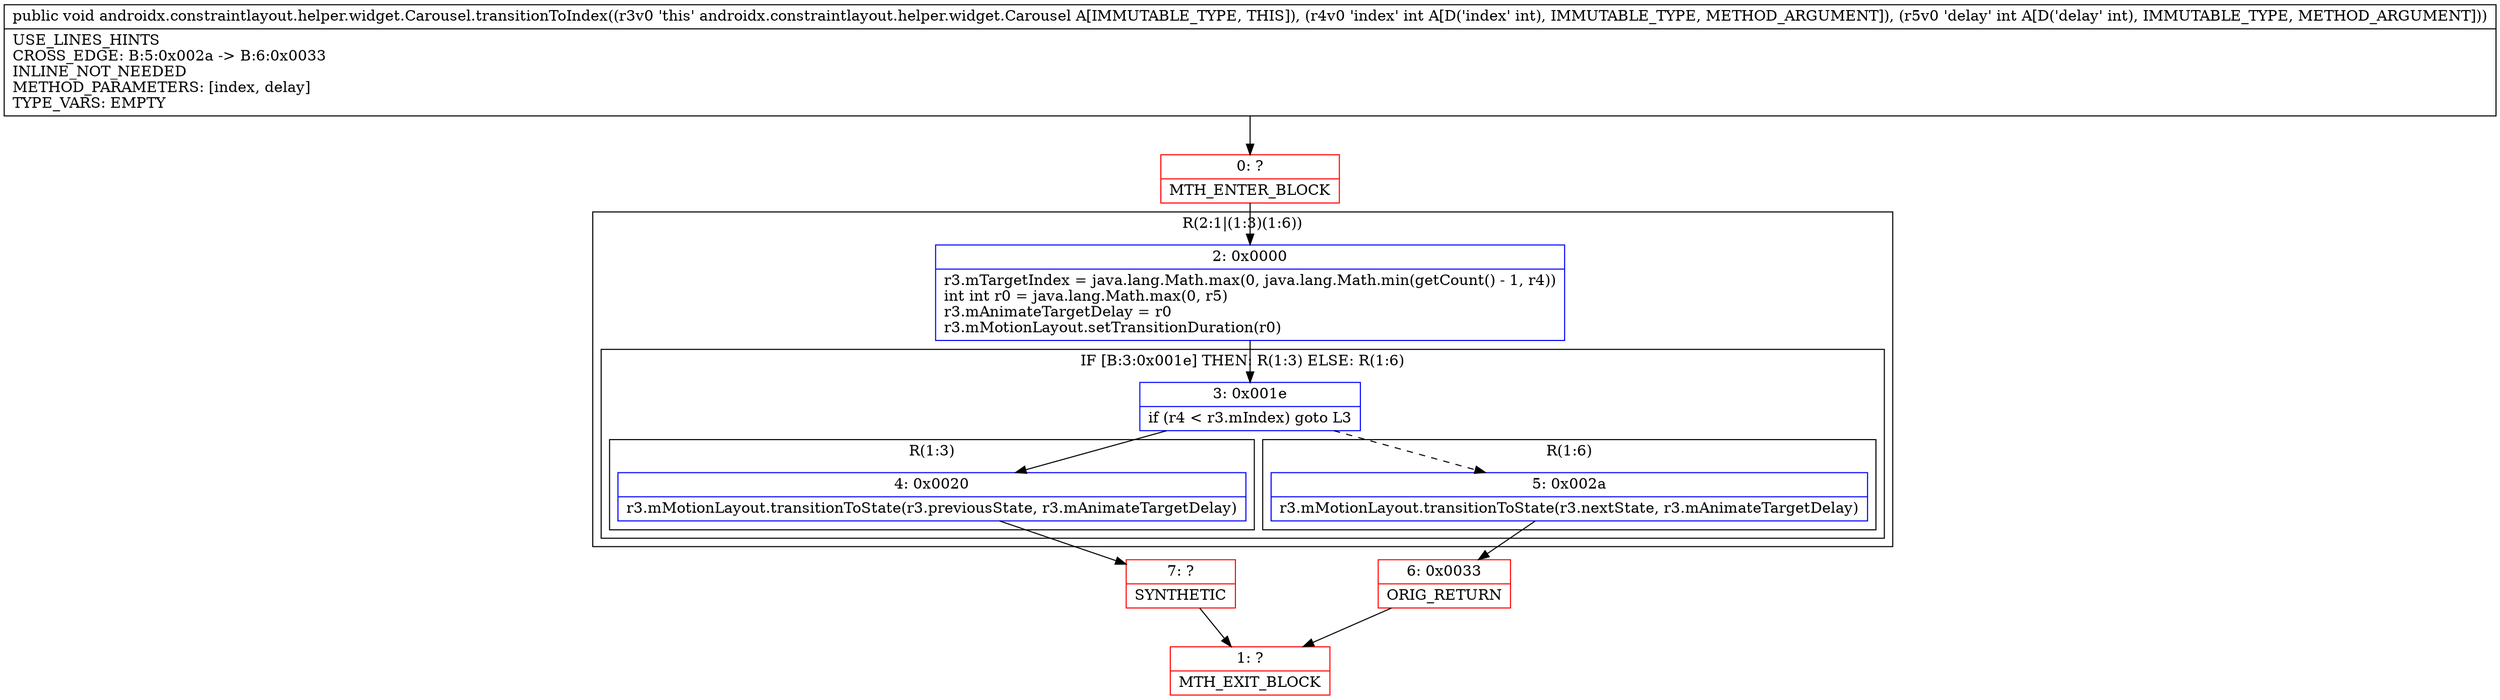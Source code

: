 digraph "CFG forandroidx.constraintlayout.helper.widget.Carousel.transitionToIndex(II)V" {
subgraph cluster_Region_1304959828 {
label = "R(2:1|(1:3)(1:6))";
node [shape=record,color=blue];
Node_2 [shape=record,label="{2\:\ 0x0000|r3.mTargetIndex = java.lang.Math.max(0, java.lang.Math.min(getCount() \- 1, r4))\lint int r0 = java.lang.Math.max(0, r5)\lr3.mAnimateTargetDelay = r0\lr3.mMotionLayout.setTransitionDuration(r0)\l}"];
subgraph cluster_IfRegion_1640856238 {
label = "IF [B:3:0x001e] THEN: R(1:3) ELSE: R(1:6)";
node [shape=record,color=blue];
Node_3 [shape=record,label="{3\:\ 0x001e|if (r4 \< r3.mIndex) goto L3\l}"];
subgraph cluster_Region_153825078 {
label = "R(1:3)";
node [shape=record,color=blue];
Node_4 [shape=record,label="{4\:\ 0x0020|r3.mMotionLayout.transitionToState(r3.previousState, r3.mAnimateTargetDelay)\l}"];
}
subgraph cluster_Region_904674044 {
label = "R(1:6)";
node [shape=record,color=blue];
Node_5 [shape=record,label="{5\:\ 0x002a|r3.mMotionLayout.transitionToState(r3.nextState, r3.mAnimateTargetDelay)\l}"];
}
}
}
Node_0 [shape=record,color=red,label="{0\:\ ?|MTH_ENTER_BLOCK\l}"];
Node_7 [shape=record,color=red,label="{7\:\ ?|SYNTHETIC\l}"];
Node_1 [shape=record,color=red,label="{1\:\ ?|MTH_EXIT_BLOCK\l}"];
Node_6 [shape=record,color=red,label="{6\:\ 0x0033|ORIG_RETURN\l}"];
MethodNode[shape=record,label="{public void androidx.constraintlayout.helper.widget.Carousel.transitionToIndex((r3v0 'this' androidx.constraintlayout.helper.widget.Carousel A[IMMUTABLE_TYPE, THIS]), (r4v0 'index' int A[D('index' int), IMMUTABLE_TYPE, METHOD_ARGUMENT]), (r5v0 'delay' int A[D('delay' int), IMMUTABLE_TYPE, METHOD_ARGUMENT]))  | USE_LINES_HINTS\lCROSS_EDGE: B:5:0x002a \-\> B:6:0x0033\lINLINE_NOT_NEEDED\lMETHOD_PARAMETERS: [index, delay]\lTYPE_VARS: EMPTY\l}"];
MethodNode -> Node_0;Node_2 -> Node_3;
Node_3 -> Node_4;
Node_3 -> Node_5[style=dashed];
Node_4 -> Node_7;
Node_5 -> Node_6;
Node_0 -> Node_2;
Node_7 -> Node_1;
Node_6 -> Node_1;
}

